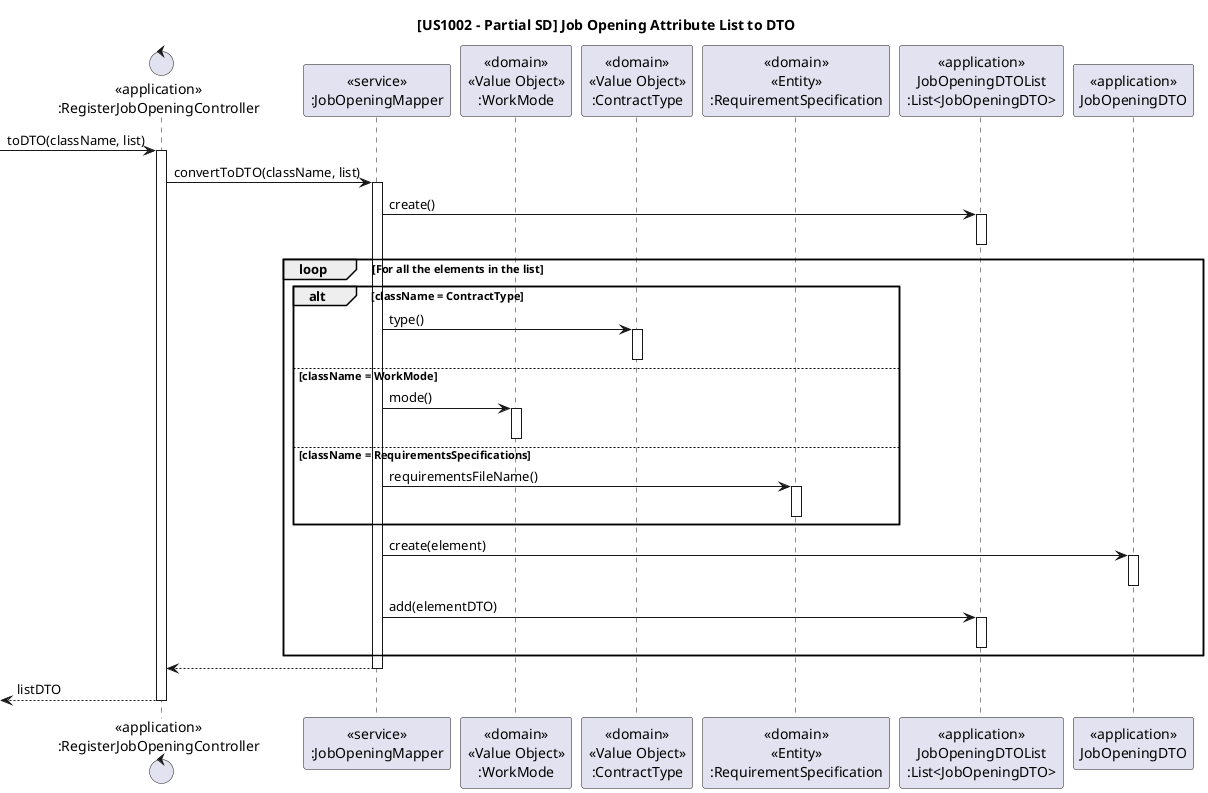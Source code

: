 @startuml US1002_partial_job_opening_attribute_list_to_DTO
'https://plantuml.com/sequence-diagram

title [US1002 - Partial SD] Job Opening Attribute List to DTO

control "<<application>>\n:RegisterJobOpeningController" as CTRL
participant "<<service>>\n:JobOpeningMapper" as JobOpMapper
participant "<<domain>>\n<<Value Object>>\n:WorkMode" as Work
participant "<<domain>>\n<<Value Object>>\n:ContractType" as Contract
participant "<<domain>>\n<<Entity>>\n:RequirementSpecification" as ReqSpe
participant "<<application>>\nJobOpeningDTOList\n:List<JobOpeningDTO>" as DTOList
participant "<<application>>\nJobOpeningDTO" as DTO


-> CTRL : toDTO(className, list)

activate CTRL

    CTRL -> JobOpMapper : convertToDTO(className, list)
    activate JobOpMapper

        JobOpMapper -> DTOList : create()
        activate DTOList
        deactivate DTOList

        loop For all the elements in the list
            alt className = ContractType
                'loop for all contract types
                    JobOpMapper -> Contract : type()
                    activate Contract
                    deactivate Contract
                'end loop

            else className = WorkMode
                'loop for all work mode
                    JobOpMapper -> Work : mode()
                    activate Work
                    deactivate Work
                'end loop

            else className = RequirementsSpecifications
                'loop for all requirements specifications files
                    JobOpMapper -> ReqSpe : requirementsFileName()
                    activate ReqSpe
                    deactivate ReqSpe
                'end loop

            end alt

            JobOpMapper -> DTO : create(element)
            activate DTO
            deactivate DTO

            JobOpMapper -> DTOList : add(elementDTO)
            activate DTOList
            deactivate DTOList
        end loop

        JobOpMapper --> CTRL

    deactivate JobOpMapper

<-- CTRL : listDTO

deactivate CTRL

@enduml